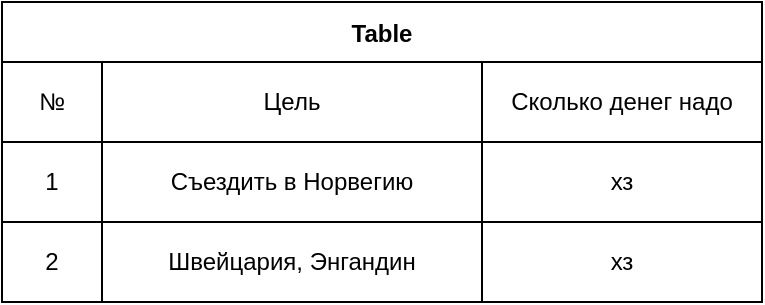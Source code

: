 <mxfile version="16.6.3" type="github">
  <diagram id="GFqWhvAD9FjC-kt_BsL-" name="Page-1">
    <mxGraphModel dx="1422" dy="804" grid="1" gridSize="10" guides="1" tooltips="1" connect="1" arrows="1" fold="1" page="1" pageScale="1" pageWidth="827" pageHeight="1169" math="0" shadow="0">
      <root>
        <mxCell id="0" />
        <mxCell id="1" parent="0" />
        <mxCell id="KzHOCXpNzT81SAWUq5hn-1" value="Table" style="shape=table;startSize=30;container=1;collapsible=0;childLayout=tableLayout;fontStyle=1;align=center;" parent="1" vertex="1">
          <mxGeometry x="110" y="120" width="380" height="150" as="geometry" />
        </mxCell>
        <mxCell id="KzHOCXpNzT81SAWUq5hn-2" value="" style="shape=tableRow;horizontal=0;startSize=0;swimlaneHead=0;swimlaneBody=0;top=0;left=0;bottom=0;right=0;collapsible=0;dropTarget=0;fillColor=none;points=[[0,0.5],[1,0.5]];portConstraint=eastwest;" parent="KzHOCXpNzT81SAWUq5hn-1" vertex="1">
          <mxGeometry y="30" width="380" height="40" as="geometry" />
        </mxCell>
        <mxCell id="KzHOCXpNzT81SAWUq5hn-3" value="№" style="shape=partialRectangle;html=1;whiteSpace=wrap;connectable=0;fillColor=none;top=0;left=0;bottom=0;right=0;overflow=hidden;" parent="KzHOCXpNzT81SAWUq5hn-2" vertex="1">
          <mxGeometry width="50" height="40" as="geometry">
            <mxRectangle width="50" height="40" as="alternateBounds" />
          </mxGeometry>
        </mxCell>
        <mxCell id="KzHOCXpNzT81SAWUq5hn-4" value="Цель" style="shape=partialRectangle;html=1;whiteSpace=wrap;connectable=0;fillColor=none;top=0;left=0;bottom=0;right=0;overflow=hidden;" parent="KzHOCXpNzT81SAWUq5hn-2" vertex="1">
          <mxGeometry x="50" width="190" height="40" as="geometry">
            <mxRectangle width="190" height="40" as="alternateBounds" />
          </mxGeometry>
        </mxCell>
        <mxCell id="KzHOCXpNzT81SAWUq5hn-5" value="Сколько денег надо" style="shape=partialRectangle;html=1;whiteSpace=wrap;connectable=0;fillColor=none;top=0;left=0;bottom=0;right=0;overflow=hidden;" parent="KzHOCXpNzT81SAWUq5hn-2" vertex="1">
          <mxGeometry x="240" width="140" height="40" as="geometry">
            <mxRectangle width="140" height="40" as="alternateBounds" />
          </mxGeometry>
        </mxCell>
        <mxCell id="KzHOCXpNzT81SAWUq5hn-6" value="" style="shape=tableRow;horizontal=0;startSize=0;swimlaneHead=0;swimlaneBody=0;top=0;left=0;bottom=0;right=0;collapsible=0;dropTarget=0;fillColor=none;points=[[0,0.5],[1,0.5]];portConstraint=eastwest;" parent="KzHOCXpNzT81SAWUq5hn-1" vertex="1">
          <mxGeometry y="70" width="380" height="40" as="geometry" />
        </mxCell>
        <mxCell id="KzHOCXpNzT81SAWUq5hn-7" value="1" style="shape=partialRectangle;html=1;whiteSpace=wrap;connectable=0;fillColor=none;top=0;left=0;bottom=0;right=0;overflow=hidden;" parent="KzHOCXpNzT81SAWUq5hn-6" vertex="1">
          <mxGeometry width="50" height="40" as="geometry">
            <mxRectangle width="50" height="40" as="alternateBounds" />
          </mxGeometry>
        </mxCell>
        <mxCell id="KzHOCXpNzT81SAWUq5hn-8" value="&lt;span&gt;Съездить в Норвегию&lt;/span&gt;" style="shape=partialRectangle;html=1;whiteSpace=wrap;connectable=0;fillColor=none;top=0;left=0;bottom=0;right=0;overflow=hidden;" parent="KzHOCXpNzT81SAWUq5hn-6" vertex="1">
          <mxGeometry x="50" width="190" height="40" as="geometry">
            <mxRectangle width="190" height="40" as="alternateBounds" />
          </mxGeometry>
        </mxCell>
        <mxCell id="KzHOCXpNzT81SAWUq5hn-9" value="хз" style="shape=partialRectangle;html=1;whiteSpace=wrap;connectable=0;fillColor=none;top=0;left=0;bottom=0;right=0;overflow=hidden;" parent="KzHOCXpNzT81SAWUq5hn-6" vertex="1">
          <mxGeometry x="240" width="140" height="40" as="geometry">
            <mxRectangle width="140" height="40" as="alternateBounds" />
          </mxGeometry>
        </mxCell>
        <mxCell id="KzHOCXpNzT81SAWUq5hn-10" value="" style="shape=tableRow;horizontal=0;startSize=0;swimlaneHead=0;swimlaneBody=0;top=0;left=0;bottom=0;right=0;collapsible=0;dropTarget=0;fillColor=none;points=[[0,0.5],[1,0.5]];portConstraint=eastwest;" parent="KzHOCXpNzT81SAWUq5hn-1" vertex="1">
          <mxGeometry y="110" width="380" height="40" as="geometry" />
        </mxCell>
        <mxCell id="KzHOCXpNzT81SAWUq5hn-11" value="2" style="shape=partialRectangle;html=1;whiteSpace=wrap;connectable=0;fillColor=none;top=0;left=0;bottom=0;right=0;overflow=hidden;" parent="KzHOCXpNzT81SAWUq5hn-10" vertex="1">
          <mxGeometry width="50" height="40" as="geometry">
            <mxRectangle width="50" height="40" as="alternateBounds" />
          </mxGeometry>
        </mxCell>
        <mxCell id="KzHOCXpNzT81SAWUq5hn-12" value="Швейцария, Энгандин" style="shape=partialRectangle;html=1;whiteSpace=wrap;connectable=0;fillColor=none;top=0;left=0;bottom=0;right=0;overflow=hidden;" parent="KzHOCXpNzT81SAWUq5hn-10" vertex="1">
          <mxGeometry x="50" width="190" height="40" as="geometry">
            <mxRectangle width="190" height="40" as="alternateBounds" />
          </mxGeometry>
        </mxCell>
        <mxCell id="KzHOCXpNzT81SAWUq5hn-13" value="&lt;span&gt;хз&lt;/span&gt;" style="shape=partialRectangle;html=1;whiteSpace=wrap;connectable=0;fillColor=none;top=0;left=0;bottom=0;right=0;overflow=hidden;" parent="KzHOCXpNzT81SAWUq5hn-10" vertex="1">
          <mxGeometry x="240" width="140" height="40" as="geometry">
            <mxRectangle width="140" height="40" as="alternateBounds" />
          </mxGeometry>
        </mxCell>
      </root>
    </mxGraphModel>
  </diagram>
</mxfile>
